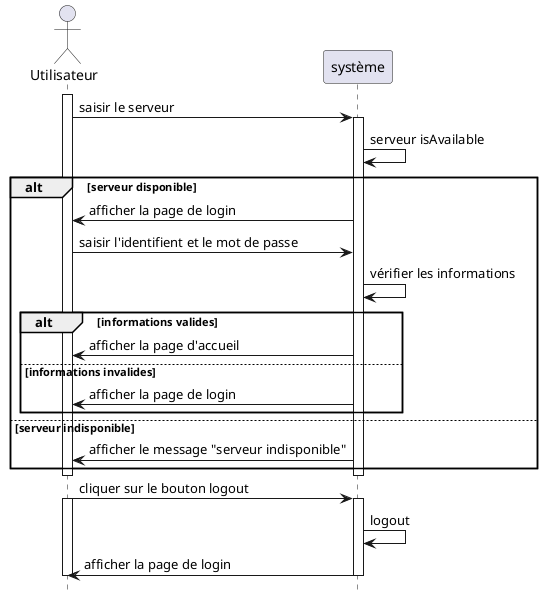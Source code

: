 @startuml simple_login_logout

hide footbox


actor "Utilisateur" as user
participant "système" as system


activate user
user -> system : saisir le serveur
activate system
system -> system : serveur isAvailable
alt serveur disponible
    system -> user : afficher la page de login
    user -> system : saisir l'identifient et le mot de passe
    system -> system : vérifier les informations
    alt informations valides
        system -> user : afficher la page d'accueil
    else informations invalides
        system -> user : afficher la page de login
    end
else serveur indisponible
    system -> user : afficher le message "serveur indisponible"
end
deactivate system
deactivate user
user -> system : cliquer sur le bouton logout
activate user
activate system
system -> system : logout
system -> user : afficher la page de login
deactivate system
deactivate user
